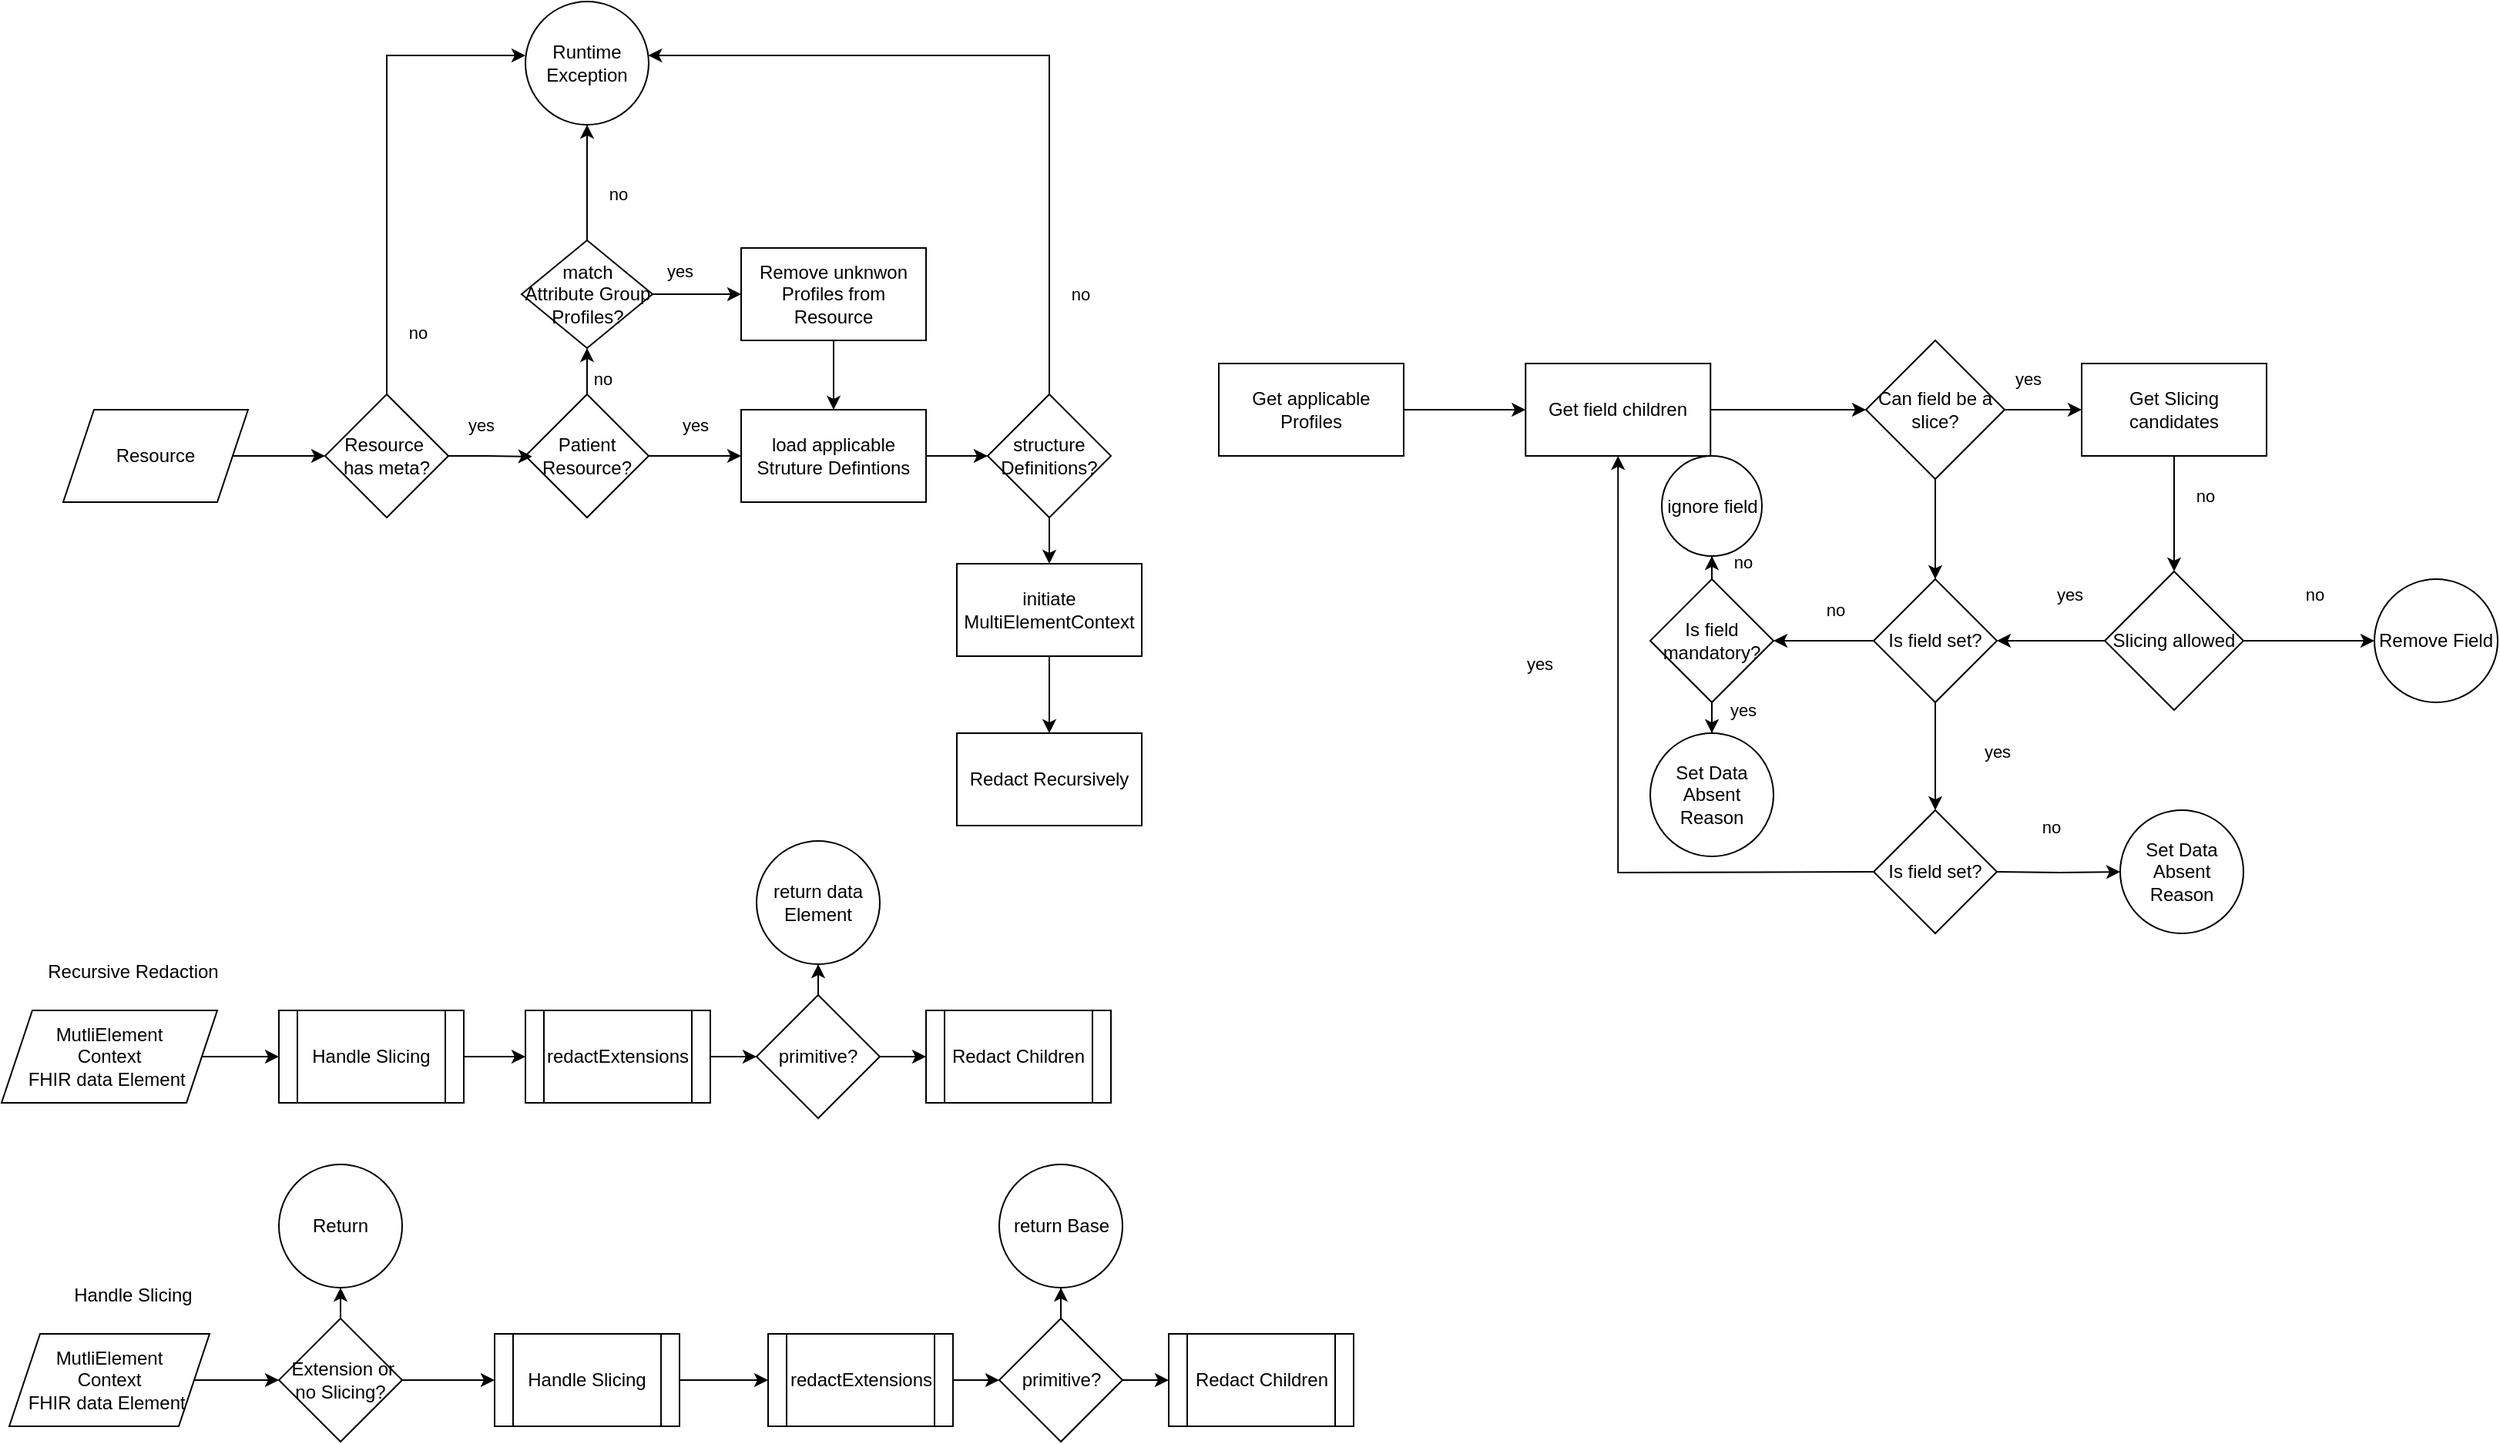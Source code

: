 <mxfile version="28.0.6">
  <diagram name="Page-1" id="Y-DIS0EnW9wZQCx9BoXO">
    <mxGraphModel dx="3801" dy="2864" grid="1" gridSize="10" guides="1" tooltips="1" connect="1" arrows="1" fold="1" page="1" pageScale="1" pageWidth="850" pageHeight="1100" math="0" shadow="0">
      <root>
        <mxCell id="0" />
        <mxCell id="1" parent="0" />
        <mxCell id="Or3u3b2t7kV4Z-UY89_W-52" value="" style="edgeStyle=orthogonalEdgeStyle;rounded=0;orthogonalLoop=1;jettySize=auto;html=1;" parent="1" source="Or3u3b2t7kV4Z-UY89_W-2" target="Or3u3b2t7kV4Z-UY89_W-51" edge="1">
          <mxGeometry relative="1" as="geometry" />
        </mxCell>
        <mxCell id="Or3u3b2t7kV4Z-UY89_W-2" value="Resource" style="shape=parallelogram;perimeter=parallelogramPerimeter;whiteSpace=wrap;html=1;fixedSize=1;" parent="1" vertex="1">
          <mxGeometry x="-90" y="140" width="120" height="60" as="geometry" />
        </mxCell>
        <mxCell id="Or3u3b2t7kV4Z-UY89_W-4" value="" style="edgeStyle=orthogonalEdgeStyle;rounded=0;orthogonalLoop=1;jettySize=auto;html=1;" parent="1" source="Or3u3b2t7kV4Z-UY89_W-5" target="Or3u3b2t7kV4Z-UY89_W-7" edge="1">
          <mxGeometry relative="1" as="geometry" />
        </mxCell>
        <mxCell id="Or3u3b2t7kV4Z-UY89_W-5" value="Get applicable Profiles" style="rounded=0;whiteSpace=wrap;html=1;" parent="1" vertex="1">
          <mxGeometry x="660" y="110" width="120" height="60" as="geometry" />
        </mxCell>
        <mxCell id="Or3u3b2t7kV4Z-UY89_W-6" value="" style="edgeStyle=orthogonalEdgeStyle;rounded=0;orthogonalLoop=1;jettySize=auto;html=1;" parent="1" source="Or3u3b2t7kV4Z-UY89_W-7" target="Or3u3b2t7kV4Z-UY89_W-11" edge="1">
          <mxGeometry relative="1" as="geometry" />
        </mxCell>
        <mxCell id="Or3u3b2t7kV4Z-UY89_W-7" value="Get field children" style="whiteSpace=wrap;html=1;rounded=0;" parent="1" vertex="1">
          <mxGeometry x="859.11" y="110" width="120" height="60" as="geometry" />
        </mxCell>
        <mxCell id="Or3u3b2t7kV4Z-UY89_W-8" value="" style="edgeStyle=orthogonalEdgeStyle;rounded=0;orthogonalLoop=1;jettySize=auto;html=1;" parent="1" source="Or3u3b2t7kV4Z-UY89_W-11" target="Or3u3b2t7kV4Z-UY89_W-14" edge="1">
          <mxGeometry relative="1" as="geometry" />
        </mxCell>
        <mxCell id="Or3u3b2t7kV4Z-UY89_W-9" value="yes" style="edgeLabel;html=1;align=center;verticalAlign=middle;resizable=0;points=[];" parent="Or3u3b2t7kV4Z-UY89_W-8" connectable="0" vertex="1">
          <mxGeometry x="-0.194" y="2" relative="1" as="geometry">
            <mxPoint x="-5" y="-18" as="offset" />
          </mxGeometry>
        </mxCell>
        <mxCell id="Or3u3b2t7kV4Z-UY89_W-10" value="" style="edgeStyle=orthogonalEdgeStyle;rounded=0;orthogonalLoop=1;jettySize=auto;html=1;" parent="1" source="Or3u3b2t7kV4Z-UY89_W-11" target="Or3u3b2t7kV4Z-UY89_W-24" edge="1">
          <mxGeometry relative="1" as="geometry" />
        </mxCell>
        <mxCell id="Or3u3b2t7kV4Z-UY89_W-11" value="Can field be a slice?" style="rhombus;whiteSpace=wrap;html=1;rounded=0;" parent="1" vertex="1">
          <mxGeometry x="1080" y="95" width="90" height="90" as="geometry" />
        </mxCell>
        <mxCell id="Or3u3b2t7kV4Z-UY89_W-12" value="" style="edgeStyle=orthogonalEdgeStyle;rounded=0;orthogonalLoop=1;jettySize=auto;html=1;" parent="1" source="Or3u3b2t7kV4Z-UY89_W-14" target="Or3u3b2t7kV4Z-UY89_W-19" edge="1">
          <mxGeometry relative="1" as="geometry" />
        </mxCell>
        <mxCell id="Or3u3b2t7kV4Z-UY89_W-13" value="no" style="edgeLabel;html=1;align=center;verticalAlign=middle;resizable=0;points=[];" parent="Or3u3b2t7kV4Z-UY89_W-12" connectable="0" vertex="1">
          <mxGeometry x="-0.321" y="1" relative="1" as="geometry">
            <mxPoint x="19" as="offset" />
          </mxGeometry>
        </mxCell>
        <mxCell id="Or3u3b2t7kV4Z-UY89_W-14" value="Get Slicing candidates" style="whiteSpace=wrap;html=1;rounded=0;" parent="1" vertex="1">
          <mxGeometry x="1220" y="110" width="120" height="60" as="geometry" />
        </mxCell>
        <mxCell id="Or3u3b2t7kV4Z-UY89_W-15" value="" style="edgeStyle=orthogonalEdgeStyle;rounded=0;orthogonalLoop=1;jettySize=auto;html=1;" parent="1" source="Or3u3b2t7kV4Z-UY89_W-19" target="Or3u3b2t7kV4Z-UY89_W-24" edge="1">
          <mxGeometry relative="1" as="geometry" />
        </mxCell>
        <mxCell id="Or3u3b2t7kV4Z-UY89_W-16" value="yes" style="edgeLabel;html=1;align=center;verticalAlign=middle;resizable=0;points=[];" parent="Or3u3b2t7kV4Z-UY89_W-15" connectable="0" vertex="1">
          <mxGeometry x="-0.327" y="6" relative="1" as="geometry">
            <mxPoint y="-36" as="offset" />
          </mxGeometry>
        </mxCell>
        <mxCell id="Or3u3b2t7kV4Z-UY89_W-17" value="" style="edgeStyle=orthogonalEdgeStyle;rounded=0;orthogonalLoop=1;jettySize=auto;html=1;" parent="1" source="Or3u3b2t7kV4Z-UY89_W-19" target="Or3u3b2t7kV4Z-UY89_W-30" edge="1">
          <mxGeometry relative="1" as="geometry" />
        </mxCell>
        <mxCell id="Or3u3b2t7kV4Z-UY89_W-18" value="no" style="edgeLabel;html=1;align=center;verticalAlign=middle;resizable=0;points=[];" parent="Or3u3b2t7kV4Z-UY89_W-17" connectable="0" vertex="1">
          <mxGeometry x="-0.121" y="1" relative="1" as="geometry">
            <mxPoint x="8" y="-29" as="offset" />
          </mxGeometry>
        </mxCell>
        <mxCell id="Or3u3b2t7kV4Z-UY89_W-19" value="Slicing allowed" style="rhombus;whiteSpace=wrap;html=1;rounded=0;" parent="1" vertex="1">
          <mxGeometry x="1235" y="245" width="90" height="90" as="geometry" />
        </mxCell>
        <mxCell id="Or3u3b2t7kV4Z-UY89_W-20" value="" style="edgeStyle=orthogonalEdgeStyle;rounded=0;orthogonalLoop=1;jettySize=auto;html=1;" parent="1" source="Or3u3b2t7kV4Z-UY89_W-24" edge="1">
          <mxGeometry relative="1" as="geometry">
            <mxPoint x="1125" y="400" as="targetPoint" />
          </mxGeometry>
        </mxCell>
        <mxCell id="Or3u3b2t7kV4Z-UY89_W-21" value="yes" style="edgeLabel;html=1;align=center;verticalAlign=middle;resizable=0;points=[];" parent="Or3u3b2t7kV4Z-UY89_W-20" connectable="0" vertex="1">
          <mxGeometry x="-0.091" y="3" relative="1" as="geometry">
            <mxPoint x="37" as="offset" />
          </mxGeometry>
        </mxCell>
        <mxCell id="Or3u3b2t7kV4Z-UY89_W-22" value="" style="edgeStyle=orthogonalEdgeStyle;rounded=0;orthogonalLoop=1;jettySize=auto;html=1;" parent="1" source="Or3u3b2t7kV4Z-UY89_W-24" edge="1">
          <mxGeometry relative="1" as="geometry">
            <mxPoint x="1020" y="290" as="targetPoint" />
          </mxGeometry>
        </mxCell>
        <mxCell id="Or3u3b2t7kV4Z-UY89_W-23" value="no" style="edgeLabel;html=1;align=center;verticalAlign=middle;resizable=0;points=[];" parent="Or3u3b2t7kV4Z-UY89_W-22" connectable="0" vertex="1">
          <mxGeometry x="-0.136" y="2" relative="1" as="geometry">
            <mxPoint x="3" y="-22" as="offset" />
          </mxGeometry>
        </mxCell>
        <mxCell id="Or3u3b2t7kV4Z-UY89_W-24" value="Is field set?" style="rhombus;whiteSpace=wrap;html=1;rounded=0;" parent="1" vertex="1">
          <mxGeometry x="1085" y="250" width="80" height="80" as="geometry" />
        </mxCell>
        <mxCell id="Or3u3b2t7kV4Z-UY89_W-25" style="edgeStyle=orthogonalEdgeStyle;rounded=0;orthogonalLoop=1;jettySize=auto;html=1;entryX=0.5;entryY=1;entryDx=0;entryDy=0;" parent="1" target="Or3u3b2t7kV4Z-UY89_W-7" edge="1">
          <mxGeometry relative="1" as="geometry">
            <mxPoint x="1085.0" y="440.0" as="sourcePoint" />
          </mxGeometry>
        </mxCell>
        <mxCell id="Or3u3b2t7kV4Z-UY89_W-26" value="yes" style="edgeLabel;html=1;align=center;verticalAlign=middle;resizable=0;points=[];" parent="Or3u3b2t7kV4Z-UY89_W-25" connectable="0" vertex="1">
          <mxGeometry x="0.383" y="-3" relative="1" as="geometry">
            <mxPoint x="-54" as="offset" />
          </mxGeometry>
        </mxCell>
        <mxCell id="Or3u3b2t7kV4Z-UY89_W-27" value="" style="edgeStyle=orthogonalEdgeStyle;rounded=0;orthogonalLoop=1;jettySize=auto;html=1;" parent="1" target="Or3u3b2t7kV4Z-UY89_W-29" edge="1">
          <mxGeometry relative="1" as="geometry">
            <mxPoint x="1165" y="440" as="sourcePoint" />
          </mxGeometry>
        </mxCell>
        <mxCell id="Or3u3b2t7kV4Z-UY89_W-28" value="no" style="edgeLabel;html=1;align=center;verticalAlign=middle;resizable=0;points=[];" parent="Or3u3b2t7kV4Z-UY89_W-27" connectable="0" vertex="1">
          <mxGeometry x="-0.384" y="2" relative="1" as="geometry">
            <mxPoint x="10" y="-28" as="offset" />
          </mxGeometry>
        </mxCell>
        <mxCell id="Or3u3b2t7kV4Z-UY89_W-29" value="Set Data Absent Reason" style="ellipse;whiteSpace=wrap;html=1;rounded=0;" parent="1" vertex="1">
          <mxGeometry x="1245" y="400" width="80" height="80" as="geometry" />
        </mxCell>
        <mxCell id="Or3u3b2t7kV4Z-UY89_W-30" value="Remove Field" style="ellipse;whiteSpace=wrap;html=1;rounded=0;" parent="1" vertex="1">
          <mxGeometry x="1410" y="250" width="80" height="80" as="geometry" />
        </mxCell>
        <mxCell id="Or3u3b2t7kV4Z-UY89_W-31" value="Is field set? " style="rhombus;whiteSpace=wrap;html=1;rounded=0;" parent="1" vertex="1">
          <mxGeometry x="1085" y="400" width="80" height="80" as="geometry" />
        </mxCell>
        <mxCell id="Or3u3b2t7kV4Z-UY89_W-32" value="" style="edgeStyle=orthogonalEdgeStyle;rounded=0;orthogonalLoop=1;jettySize=auto;html=1;" parent="1" source="Or3u3b2t7kV4Z-UY89_W-33" target="Or3u3b2t7kV4Z-UY89_W-34" edge="1">
          <mxGeometry relative="1" as="geometry" />
        </mxCell>
        <mxCell id="noLymnuv69iUWzVLnAQ8-1" value="yes" style="edgeLabel;html=1;align=center;verticalAlign=middle;resizable=0;points=[];" vertex="1" connectable="0" parent="Or3u3b2t7kV4Z-UY89_W-32">
          <mxGeometry x="0.044" relative="1" as="geometry">
            <mxPoint x="20" y="-4" as="offset" />
          </mxGeometry>
        </mxCell>
        <mxCell id="noLymnuv69iUWzVLnAQ8-2" value="" style="edgeStyle=orthogonalEdgeStyle;rounded=0;orthogonalLoop=1;jettySize=auto;html=1;" edge="1" parent="1" source="Or3u3b2t7kV4Z-UY89_W-33" target="Or3u3b2t7kV4Z-UY89_W-35">
          <mxGeometry relative="1" as="geometry" />
        </mxCell>
        <mxCell id="noLymnuv69iUWzVLnAQ8-3" value="no" style="edgeLabel;html=1;align=center;verticalAlign=middle;resizable=0;points=[];" vertex="1" connectable="0" parent="noLymnuv69iUWzVLnAQ8-2">
          <mxGeometry x="0.783" y="1" relative="1" as="geometry">
            <mxPoint x="21" y="-3" as="offset" />
          </mxGeometry>
        </mxCell>
        <mxCell id="Or3u3b2t7kV4Z-UY89_W-33" value="Is field mandatory? " style="rhombus;whiteSpace=wrap;html=1;rounded=0;" parent="1" vertex="1">
          <mxGeometry x="940" y="250" width="80" height="80" as="geometry" />
        </mxCell>
        <mxCell id="Or3u3b2t7kV4Z-UY89_W-34" value="Set Data Absent Reason" style="ellipse;whiteSpace=wrap;html=1;rounded=0;" parent="1" vertex="1">
          <mxGeometry x="940" y="350" width="80" height="80" as="geometry" />
        </mxCell>
        <mxCell id="Or3u3b2t7kV4Z-UY89_W-35" value="ignore field" style="ellipse;whiteSpace=wrap;html=1;aspect=fixed;" parent="1" vertex="1">
          <mxGeometry x="947.5" y="170" width="65" height="65" as="geometry" />
        </mxCell>
        <mxCell id="Or3u3b2t7kV4Z-UY89_W-39" value="" style="edgeStyle=orthogonalEdgeStyle;rounded=0;orthogonalLoop=1;jettySize=auto;html=1;" parent="1" source="Or3u3b2t7kV4Z-UY89_W-36" target="Or3u3b2t7kV4Z-UY89_W-38" edge="1">
          <mxGeometry relative="1" as="geometry" />
        </mxCell>
        <mxCell id="Or3u3b2t7kV4Z-UY89_W-63" value="yes" style="edgeLabel;html=1;align=center;verticalAlign=middle;resizable=0;points=[];" parent="Or3u3b2t7kV4Z-UY89_W-39" vertex="1" connectable="0">
          <mxGeometry x="-0.307" relative="1" as="geometry">
            <mxPoint x="9" y="-20" as="offset" />
          </mxGeometry>
        </mxCell>
        <mxCell id="Or3u3b2t7kV4Z-UY89_W-45" value="" style="edgeStyle=orthogonalEdgeStyle;rounded=0;orthogonalLoop=1;jettySize=auto;html=1;" parent="1" source="Or3u3b2t7kV4Z-UY89_W-36" target="Or3u3b2t7kV4Z-UY89_W-44" edge="1">
          <mxGeometry relative="1" as="geometry" />
        </mxCell>
        <mxCell id="Or3u3b2t7kV4Z-UY89_W-64" value="no" style="edgeLabel;html=1;align=center;verticalAlign=middle;resizable=0;points=[];" parent="Or3u3b2t7kV4Z-UY89_W-45" vertex="1" connectable="0">
          <mxGeometry x="0.2" y="-2" relative="1" as="geometry">
            <mxPoint x="8" as="offset" />
          </mxGeometry>
        </mxCell>
        <mxCell id="Or3u3b2t7kV4Z-UY89_W-36" value="Patient&lt;div&gt;Resource?&lt;/div&gt;" style="rhombus;whiteSpace=wrap;html=1;" parent="1" vertex="1">
          <mxGeometry x="210" y="130" width="80" height="80" as="geometry" />
        </mxCell>
        <mxCell id="Or3u3b2t7kV4Z-UY89_W-66" value="" style="edgeStyle=orthogonalEdgeStyle;rounded=0;orthogonalLoop=1;jettySize=auto;html=1;" parent="1" source="Or3u3b2t7kV4Z-UY89_W-38" target="Or3u3b2t7kV4Z-UY89_W-65" edge="1">
          <mxGeometry relative="1" as="geometry" />
        </mxCell>
        <mxCell id="Or3u3b2t7kV4Z-UY89_W-38" value="load applicable Struture Defintions" style="whiteSpace=wrap;html=1;" parent="1" vertex="1">
          <mxGeometry x="350" y="140" width="120" height="60" as="geometry" />
        </mxCell>
        <mxCell id="Or3u3b2t7kV4Z-UY89_W-47" value="" style="edgeStyle=orthogonalEdgeStyle;rounded=0;orthogonalLoop=1;jettySize=auto;html=1;" parent="1" source="Or3u3b2t7kV4Z-UY89_W-44" target="Or3u3b2t7kV4Z-UY89_W-46" edge="1">
          <mxGeometry relative="1" as="geometry" />
        </mxCell>
        <mxCell id="Or3u3b2t7kV4Z-UY89_W-61" value="no" style="edgeLabel;html=1;align=center;verticalAlign=middle;resizable=0;points=[];" parent="Or3u3b2t7kV4Z-UY89_W-47" vertex="1" connectable="0">
          <mxGeometry x="0.237" y="-2" relative="1" as="geometry">
            <mxPoint x="18" y="16" as="offset" />
          </mxGeometry>
        </mxCell>
        <mxCell id="Or3u3b2t7kV4Z-UY89_W-49" value="" style="edgeStyle=orthogonalEdgeStyle;rounded=0;orthogonalLoop=1;jettySize=auto;html=1;" parent="1" source="Or3u3b2t7kV4Z-UY89_W-44" target="Or3u3b2t7kV4Z-UY89_W-48" edge="1">
          <mxGeometry relative="1" as="geometry" />
        </mxCell>
        <mxCell id="Or3u3b2t7kV4Z-UY89_W-62" value="yes" style="edgeLabel;html=1;align=center;verticalAlign=middle;resizable=0;points=[];" parent="Or3u3b2t7kV4Z-UY89_W-49" vertex="1" connectable="0">
          <mxGeometry x="0.026" y="2" relative="1" as="geometry">
            <mxPoint x="-12" y="-13" as="offset" />
          </mxGeometry>
        </mxCell>
        <mxCell id="Or3u3b2t7kV4Z-UY89_W-44" value="&lt;div&gt;match&lt;/div&gt;&lt;div&gt;Attribute&amp;nbsp;&lt;span style=&quot;background-color: transparent; color: light-dark(rgb(0, 0, 0), rgb(255, 255, 255));&quot;&gt;Group Profiles?&lt;/span&gt;&lt;/div&gt;" style="rhombus;whiteSpace=wrap;html=1;" parent="1" vertex="1">
          <mxGeometry x="207.5" y="30" width="85" height="70" as="geometry" />
        </mxCell>
        <mxCell id="Or3u3b2t7kV4Z-UY89_W-46" value="Runtime Exception" style="ellipse;whiteSpace=wrap;html=1;" parent="1" vertex="1">
          <mxGeometry x="210" y="-125" width="80" height="80" as="geometry" />
        </mxCell>
        <mxCell id="Or3u3b2t7kV4Z-UY89_W-50" value="" style="edgeStyle=orthogonalEdgeStyle;rounded=0;orthogonalLoop=1;jettySize=auto;html=1;" parent="1" source="Or3u3b2t7kV4Z-UY89_W-48" target="Or3u3b2t7kV4Z-UY89_W-38" edge="1">
          <mxGeometry relative="1" as="geometry" />
        </mxCell>
        <mxCell id="Or3u3b2t7kV4Z-UY89_W-48" value="Remove unknwon Profiles from Resource" style="whiteSpace=wrap;html=1;" parent="1" vertex="1">
          <mxGeometry x="350" y="35" width="120" height="60" as="geometry" />
        </mxCell>
        <mxCell id="Or3u3b2t7kV4Z-UY89_W-51" value="Resource&amp;nbsp;&lt;div&gt;has meta?&lt;/div&gt;" style="rhombus;whiteSpace=wrap;html=1;" parent="1" vertex="1">
          <mxGeometry x="80" y="130" width="80" height="80" as="geometry" />
        </mxCell>
        <mxCell id="Or3u3b2t7kV4Z-UY89_W-53" style="edgeStyle=orthogonalEdgeStyle;rounded=0;orthogonalLoop=1;jettySize=auto;html=1;entryX=0.055;entryY=0.505;entryDx=0;entryDy=0;entryPerimeter=0;" parent="1" source="Or3u3b2t7kV4Z-UY89_W-51" target="Or3u3b2t7kV4Z-UY89_W-36" edge="1">
          <mxGeometry relative="1" as="geometry" />
        </mxCell>
        <mxCell id="Or3u3b2t7kV4Z-UY89_W-60" value="yes" style="edgeLabel;html=1;align=center;verticalAlign=middle;resizable=0;points=[];" parent="Or3u3b2t7kV4Z-UY89_W-53" vertex="1" connectable="0">
          <mxGeometry x="-0.241" y="-2" relative="1" as="geometry">
            <mxPoint y="-22" as="offset" />
          </mxGeometry>
        </mxCell>
        <mxCell id="Or3u3b2t7kV4Z-UY89_W-58" style="edgeStyle=orthogonalEdgeStyle;rounded=0;orthogonalLoop=1;jettySize=auto;html=1;entryX=0;entryY=0.438;entryDx=0;entryDy=0;entryPerimeter=0;" parent="1" source="Or3u3b2t7kV4Z-UY89_W-51" target="Or3u3b2t7kV4Z-UY89_W-46" edge="1">
          <mxGeometry relative="1" as="geometry">
            <Array as="points">
              <mxPoint x="120" y="-90" />
            </Array>
          </mxGeometry>
        </mxCell>
        <mxCell id="Or3u3b2t7kV4Z-UY89_W-59" value="no" style="edgeLabel;html=1;align=center;verticalAlign=middle;resizable=0;points=[];" parent="Or3u3b2t7kV4Z-UY89_W-58" vertex="1" connectable="0">
          <mxGeometry x="-0.275" y="-1" relative="1" as="geometry">
            <mxPoint x="19" y="72" as="offset" />
          </mxGeometry>
        </mxCell>
        <mxCell id="Or3u3b2t7kV4Z-UY89_W-69" style="edgeStyle=orthogonalEdgeStyle;rounded=0;orthogonalLoop=1;jettySize=auto;html=1;" parent="1" source="Or3u3b2t7kV4Z-UY89_W-65" target="Or3u3b2t7kV4Z-UY89_W-46" edge="1">
          <mxGeometry relative="1" as="geometry">
            <Array as="points">
              <mxPoint x="550" y="-90" />
            </Array>
          </mxGeometry>
        </mxCell>
        <mxCell id="Or3u3b2t7kV4Z-UY89_W-70" value="no" style="edgeLabel;html=1;align=center;verticalAlign=middle;resizable=0;points=[];" parent="Or3u3b2t7kV4Z-UY89_W-69" vertex="1" connectable="0">
          <mxGeometry x="-0.362" relative="1" as="geometry">
            <mxPoint x="20" y="88" as="offset" />
          </mxGeometry>
        </mxCell>
        <mxCell id="Or3u3b2t7kV4Z-UY89_W-72" value="" style="edgeStyle=orthogonalEdgeStyle;rounded=0;orthogonalLoop=1;jettySize=auto;html=1;" parent="1" source="Or3u3b2t7kV4Z-UY89_W-65" target="Or3u3b2t7kV4Z-UY89_W-71" edge="1">
          <mxGeometry relative="1" as="geometry" />
        </mxCell>
        <mxCell id="Or3u3b2t7kV4Z-UY89_W-65" value="&lt;span style=&quot;background-color: transparent; color: light-dark(rgb(0, 0, 0), rgb(255, 255, 255));&quot;&gt;structure Definitions?&lt;/span&gt;" style="rhombus;whiteSpace=wrap;html=1;" parent="1" vertex="1">
          <mxGeometry x="510" y="130" width="80" height="80" as="geometry" />
        </mxCell>
        <mxCell id="Or3u3b2t7kV4Z-UY89_W-74" value="" style="edgeStyle=orthogonalEdgeStyle;rounded=0;orthogonalLoop=1;jettySize=auto;html=1;" parent="1" source="Or3u3b2t7kV4Z-UY89_W-71" target="Or3u3b2t7kV4Z-UY89_W-73" edge="1">
          <mxGeometry relative="1" as="geometry" />
        </mxCell>
        <mxCell id="Or3u3b2t7kV4Z-UY89_W-71" value="initiate MultiElementContext" style="whiteSpace=wrap;html=1;" parent="1" vertex="1">
          <mxGeometry x="490" y="240" width="120" height="60" as="geometry" />
        </mxCell>
        <mxCell id="Or3u3b2t7kV4Z-UY89_W-73" value="Redact Recursively" style="whiteSpace=wrap;html=1;" parent="1" vertex="1">
          <mxGeometry x="490" y="350" width="120" height="60" as="geometry" />
        </mxCell>
        <mxCell id="Or3u3b2t7kV4Z-UY89_W-75" value="Recursive Redaction" style="text;html=1;align=center;verticalAlign=middle;resizable=0;points=[];autosize=1;strokeColor=none;fillColor=none;" parent="1" vertex="1">
          <mxGeometry x="-110" y="490" width="130" height="30" as="geometry" />
        </mxCell>
        <mxCell id="Or3u3b2t7kV4Z-UY89_W-78" value="" style="edgeStyle=orthogonalEdgeStyle;rounded=0;orthogonalLoop=1;jettySize=auto;html=1;" parent="1" source="Or3u3b2t7kV4Z-UY89_W-76" target="Or3u3b2t7kV4Z-UY89_W-77" edge="1">
          <mxGeometry relative="1" as="geometry" />
        </mxCell>
        <mxCell id="Or3u3b2t7kV4Z-UY89_W-76" value="&lt;div&gt;MutliElement&lt;div&gt;Context&lt;/div&gt;&lt;/div&gt;FHIR data Element&amp;nbsp;" style="shape=parallelogram;perimeter=parallelogramPerimeter;whiteSpace=wrap;html=1;fixedSize=1;" parent="1" vertex="1">
          <mxGeometry x="-130" y="530" width="140" height="60" as="geometry" />
        </mxCell>
        <mxCell id="Or3u3b2t7kV4Z-UY89_W-86" value="" style="edgeStyle=orthogonalEdgeStyle;rounded=0;orthogonalLoop=1;jettySize=auto;html=1;" parent="1" source="Or3u3b2t7kV4Z-UY89_W-77" target="Or3u3b2t7kV4Z-UY89_W-79" edge="1">
          <mxGeometry relative="1" as="geometry" />
        </mxCell>
        <mxCell id="Or3u3b2t7kV4Z-UY89_W-77" value="Handle Slicing" style="shape=process;whiteSpace=wrap;html=1;backgroundOutline=1;" parent="1" vertex="1">
          <mxGeometry x="50" y="530" width="120" height="60" as="geometry" />
        </mxCell>
        <mxCell id="Or3u3b2t7kV4Z-UY89_W-82" value="" style="edgeStyle=orthogonalEdgeStyle;rounded=0;orthogonalLoop=1;jettySize=auto;html=1;" parent="1" source="Or3u3b2t7kV4Z-UY89_W-79" target="Or3u3b2t7kV4Z-UY89_W-81" edge="1">
          <mxGeometry relative="1" as="geometry" />
        </mxCell>
        <mxCell id="Or3u3b2t7kV4Z-UY89_W-79" value="redactExtensions" style="shape=process;whiteSpace=wrap;html=1;backgroundOutline=1;" parent="1" vertex="1">
          <mxGeometry x="210" y="530" width="120" height="60" as="geometry" />
        </mxCell>
        <mxCell id="Or3u3b2t7kV4Z-UY89_W-80" value="Redact Children" style="shape=process;whiteSpace=wrap;html=1;backgroundOutline=1;" parent="1" vertex="1">
          <mxGeometry x="470" y="530" width="120" height="60" as="geometry" />
        </mxCell>
        <mxCell id="Or3u3b2t7kV4Z-UY89_W-83" value="" style="edgeStyle=orthogonalEdgeStyle;rounded=0;orthogonalLoop=1;jettySize=auto;html=1;" parent="1" source="Or3u3b2t7kV4Z-UY89_W-81" target="Or3u3b2t7kV4Z-UY89_W-80" edge="1">
          <mxGeometry relative="1" as="geometry" />
        </mxCell>
        <mxCell id="Or3u3b2t7kV4Z-UY89_W-85" value="" style="edgeStyle=orthogonalEdgeStyle;rounded=0;orthogonalLoop=1;jettySize=auto;html=1;" parent="1" source="Or3u3b2t7kV4Z-UY89_W-81" target="Or3u3b2t7kV4Z-UY89_W-84" edge="1">
          <mxGeometry relative="1" as="geometry" />
        </mxCell>
        <mxCell id="Or3u3b2t7kV4Z-UY89_W-81" value="primitive?" style="rhombus;whiteSpace=wrap;html=1;" parent="1" vertex="1">
          <mxGeometry x="360" y="520" width="80" height="80" as="geometry" />
        </mxCell>
        <mxCell id="Or3u3b2t7kV4Z-UY89_W-84" value="return data Element" style="ellipse;whiteSpace=wrap;html=1;" parent="1" vertex="1">
          <mxGeometry x="360" y="420" width="80" height="80" as="geometry" />
        </mxCell>
        <mxCell id="Or3u3b2t7kV4Z-UY89_W-87" value="Handle Slicing" style="text;html=1;align=center;verticalAlign=middle;resizable=0;points=[];autosize=1;strokeColor=none;fillColor=none;" parent="1" vertex="1">
          <mxGeometry x="-95" y="700" width="100" height="30" as="geometry" />
        </mxCell>
        <mxCell id="Or3u3b2t7kV4Z-UY89_W-100" value="" style="edgeStyle=orthogonalEdgeStyle;rounded=0;orthogonalLoop=1;jettySize=auto;html=1;" parent="1" source="Or3u3b2t7kV4Z-UY89_W-104" target="Or3u3b2t7kV4Z-UY89_W-99" edge="1">
          <mxGeometry relative="1" as="geometry">
            <mxPoint y="770" as="sourcePoint" />
          </mxGeometry>
        </mxCell>
        <mxCell id="Or3u3b2t7kV4Z-UY89_W-90" value="" style="edgeStyle=orthogonalEdgeStyle;rounded=0;orthogonalLoop=1;jettySize=auto;html=1;" parent="1" source="Or3u3b2t7kV4Z-UY89_W-91" target="Or3u3b2t7kV4Z-UY89_W-93" edge="1">
          <mxGeometry relative="1" as="geometry" />
        </mxCell>
        <mxCell id="Or3u3b2t7kV4Z-UY89_W-91" value="Handle Slicing" style="shape=process;whiteSpace=wrap;html=1;backgroundOutline=1;" parent="1" vertex="1">
          <mxGeometry x="190" y="740" width="120" height="60" as="geometry" />
        </mxCell>
        <mxCell id="Or3u3b2t7kV4Z-UY89_W-92" value="" style="edgeStyle=orthogonalEdgeStyle;rounded=0;orthogonalLoop=1;jettySize=auto;html=1;" parent="1" source="Or3u3b2t7kV4Z-UY89_W-93" target="Or3u3b2t7kV4Z-UY89_W-97" edge="1">
          <mxGeometry relative="1" as="geometry" />
        </mxCell>
        <mxCell id="Or3u3b2t7kV4Z-UY89_W-93" value="redactExtensions" style="shape=process;whiteSpace=wrap;html=1;backgroundOutline=1;" parent="1" vertex="1">
          <mxGeometry x="367.5" y="740" width="120" height="60" as="geometry" />
        </mxCell>
        <mxCell id="Or3u3b2t7kV4Z-UY89_W-94" value="Redact Children" style="shape=process;whiteSpace=wrap;html=1;backgroundOutline=1;" parent="1" vertex="1">
          <mxGeometry x="627.5" y="740" width="120" height="60" as="geometry" />
        </mxCell>
        <mxCell id="Or3u3b2t7kV4Z-UY89_W-95" value="" style="edgeStyle=orthogonalEdgeStyle;rounded=0;orthogonalLoop=1;jettySize=auto;html=1;" parent="1" source="Or3u3b2t7kV4Z-UY89_W-97" target="Or3u3b2t7kV4Z-UY89_W-94" edge="1">
          <mxGeometry relative="1" as="geometry" />
        </mxCell>
        <mxCell id="Or3u3b2t7kV4Z-UY89_W-96" value="" style="edgeStyle=orthogonalEdgeStyle;rounded=0;orthogonalLoop=1;jettySize=auto;html=1;" parent="1" source="Or3u3b2t7kV4Z-UY89_W-97" target="Or3u3b2t7kV4Z-UY89_W-98" edge="1">
          <mxGeometry relative="1" as="geometry" />
        </mxCell>
        <mxCell id="Or3u3b2t7kV4Z-UY89_W-97" value="primitive?" style="rhombus;whiteSpace=wrap;html=1;" parent="1" vertex="1">
          <mxGeometry x="517.5" y="730" width="80" height="80" as="geometry" />
        </mxCell>
        <mxCell id="Or3u3b2t7kV4Z-UY89_W-98" value="return Base" style="ellipse;whiteSpace=wrap;html=1;" parent="1" vertex="1">
          <mxGeometry x="517.5" y="630" width="80" height="80" as="geometry" />
        </mxCell>
        <mxCell id="Or3u3b2t7kV4Z-UY89_W-101" value="" style="edgeStyle=orthogonalEdgeStyle;rounded=0;orthogonalLoop=1;jettySize=auto;html=1;" parent="1" source="Or3u3b2t7kV4Z-UY89_W-99" target="Or3u3b2t7kV4Z-UY89_W-91" edge="1">
          <mxGeometry relative="1" as="geometry" />
        </mxCell>
        <mxCell id="Or3u3b2t7kV4Z-UY89_W-103" value="" style="edgeStyle=orthogonalEdgeStyle;rounded=0;orthogonalLoop=1;jettySize=auto;html=1;" parent="1" source="Or3u3b2t7kV4Z-UY89_W-99" target="Or3u3b2t7kV4Z-UY89_W-102" edge="1">
          <mxGeometry relative="1" as="geometry" />
        </mxCell>
        <mxCell id="Or3u3b2t7kV4Z-UY89_W-99" value="&amp;nbsp;Extension or no Slicing?" style="rhombus;whiteSpace=wrap;html=1;" parent="1" vertex="1">
          <mxGeometry x="50" y="730" width="80" height="80" as="geometry" />
        </mxCell>
        <mxCell id="Or3u3b2t7kV4Z-UY89_W-102" value="Return" style="ellipse;whiteSpace=wrap;html=1;" parent="1" vertex="1">
          <mxGeometry x="50" y="630" width="80" height="80" as="geometry" />
        </mxCell>
        <mxCell id="Or3u3b2t7kV4Z-UY89_W-104" value="&lt;div&gt;MutliElement&lt;div&gt;Context&lt;/div&gt;&lt;/div&gt;FHIR data Element&amp;nbsp;" style="shape=parallelogram;perimeter=parallelogramPerimeter;whiteSpace=wrap;html=1;fixedSize=1;" parent="1" vertex="1">
          <mxGeometry x="-125" y="740" width="130" height="60" as="geometry" />
        </mxCell>
      </root>
    </mxGraphModel>
  </diagram>
</mxfile>
